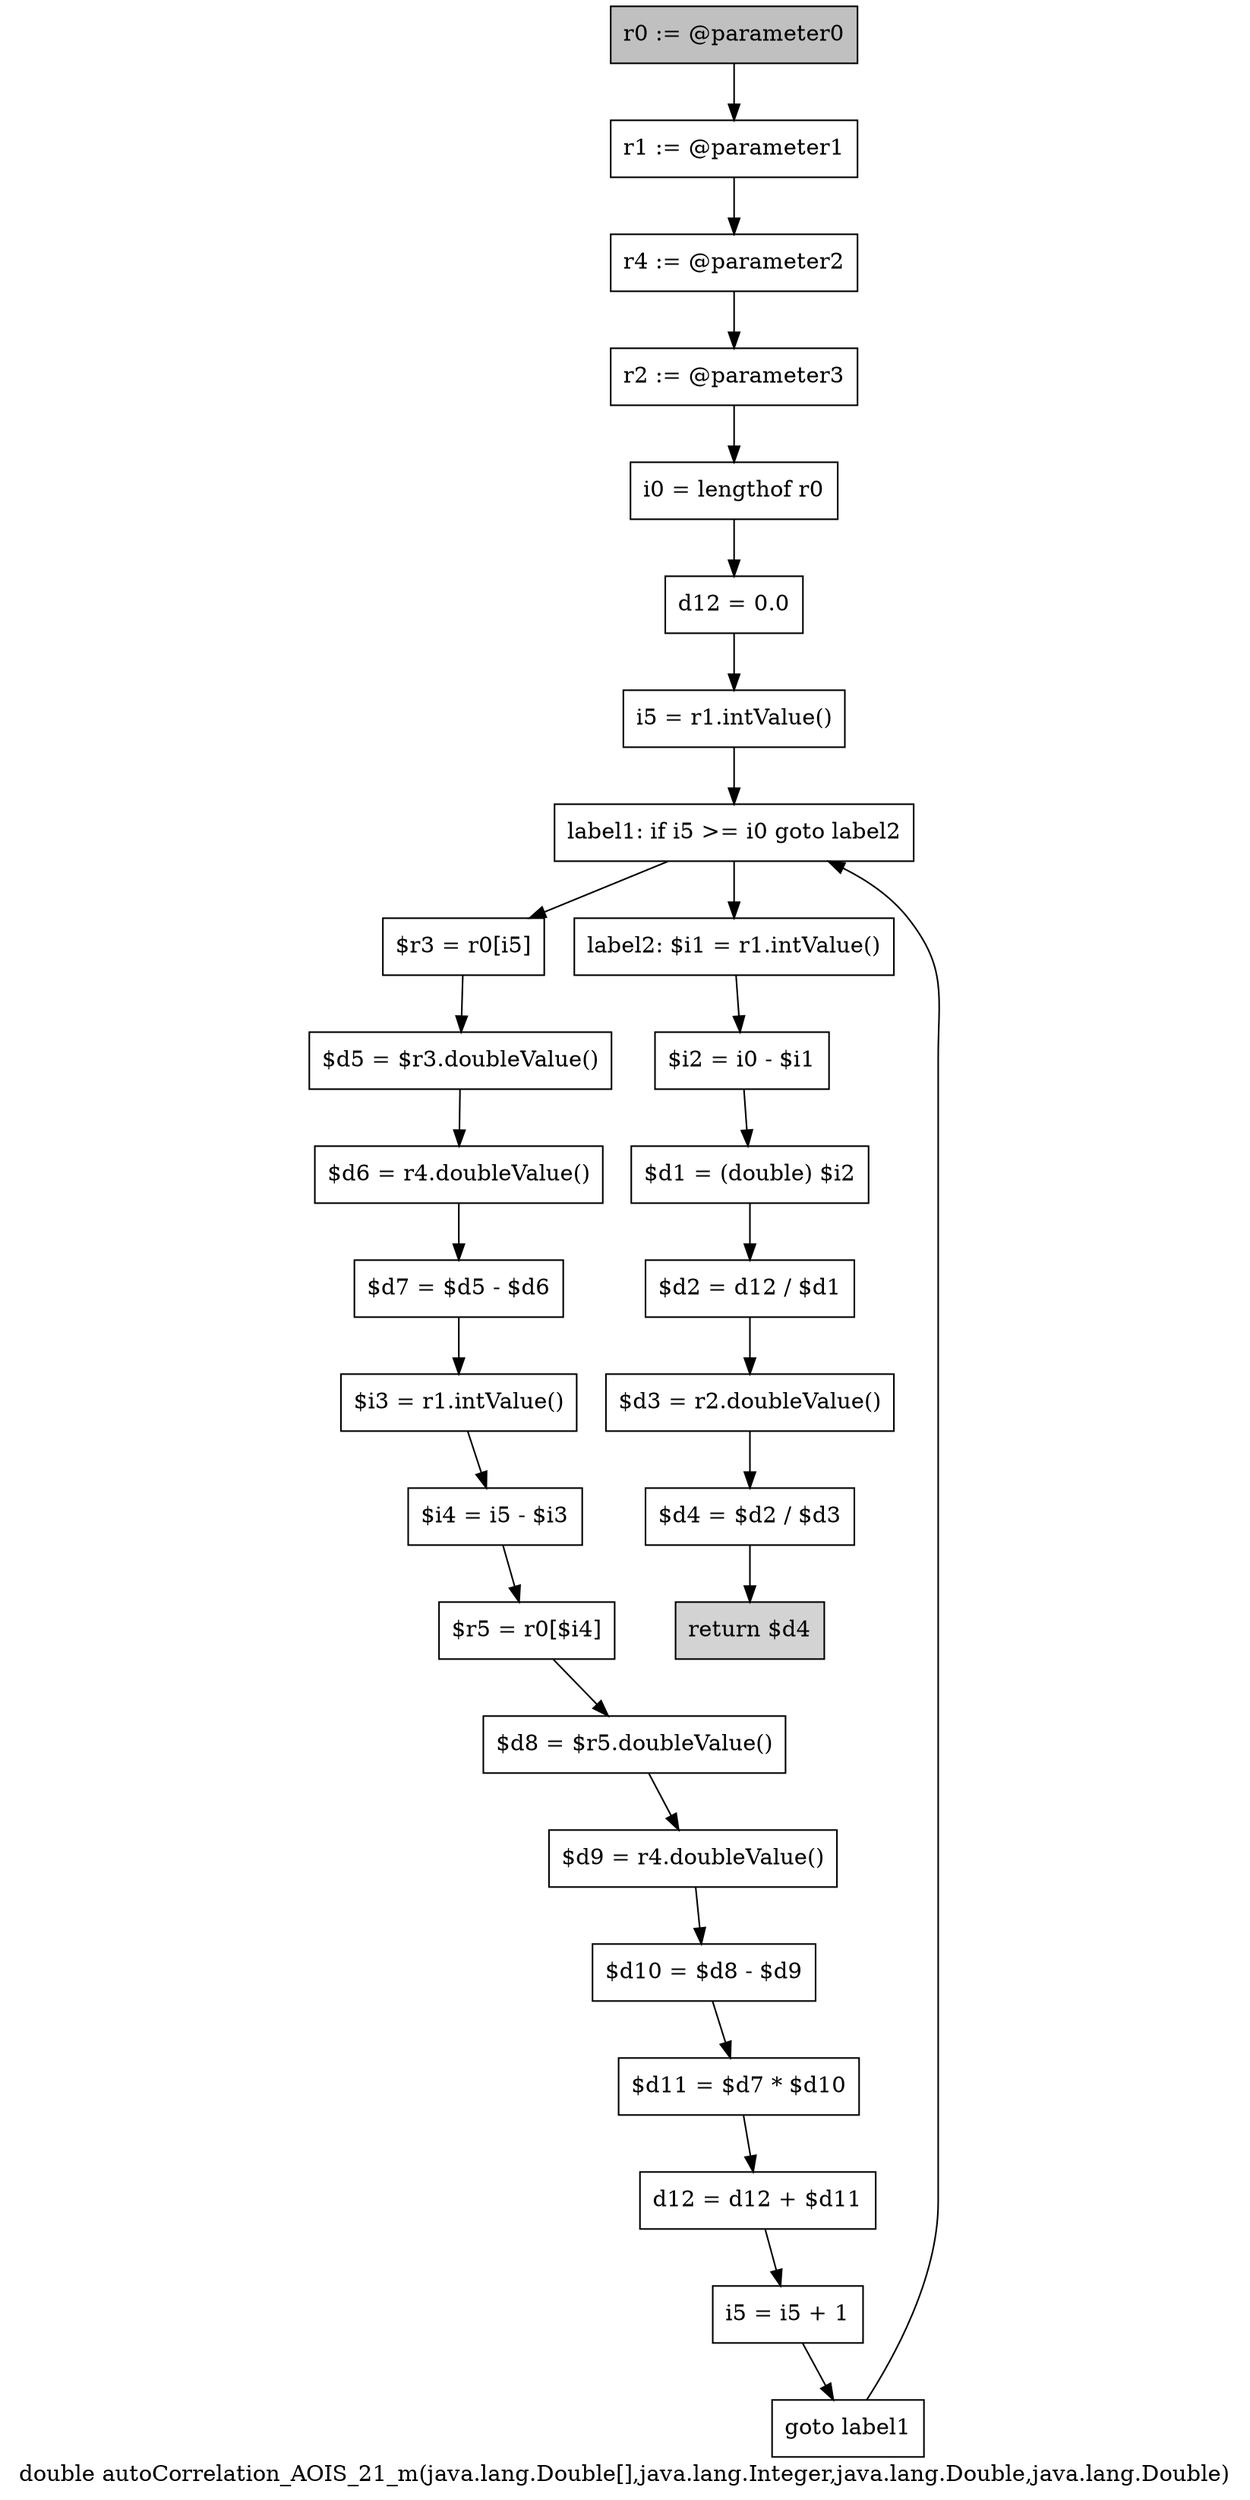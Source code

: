 digraph "double autoCorrelation_AOIS_21_m(java.lang.Double[],java.lang.Integer,java.lang.Double,java.lang.Double)" {
    label="double autoCorrelation_AOIS_21_m(java.lang.Double[],java.lang.Integer,java.lang.Double,java.lang.Double)";
    node [shape=box];
    "0" [style=filled,fillcolor=gray,label="r0 := @parameter0",];
    "1" [label="r1 := @parameter1",];
    "0"->"1";
    "2" [label="r4 := @parameter2",];
    "1"->"2";
    "3" [label="r2 := @parameter3",];
    "2"->"3";
    "4" [label="i0 = lengthof r0",];
    "3"->"4";
    "5" [label="d12 = 0.0",];
    "4"->"5";
    "6" [label="i5 = r1.intValue()",];
    "5"->"6";
    "7" [label="label1: if i5 >= i0 goto label2",];
    "6"->"7";
    "8" [label="$r3 = r0[i5]",];
    "7"->"8";
    "22" [label="label2: $i1 = r1.intValue()",];
    "7"->"22";
    "9" [label="$d5 = $r3.doubleValue()",];
    "8"->"9";
    "10" [label="$d6 = r4.doubleValue()",];
    "9"->"10";
    "11" [label="$d7 = $d5 - $d6",];
    "10"->"11";
    "12" [label="$i3 = r1.intValue()",];
    "11"->"12";
    "13" [label="$i4 = i5 - $i3",];
    "12"->"13";
    "14" [label="$r5 = r0[$i4]",];
    "13"->"14";
    "15" [label="$d8 = $r5.doubleValue()",];
    "14"->"15";
    "16" [label="$d9 = r4.doubleValue()",];
    "15"->"16";
    "17" [label="$d10 = $d8 - $d9",];
    "16"->"17";
    "18" [label="$d11 = $d7 * $d10",];
    "17"->"18";
    "19" [label="d12 = d12 + $d11",];
    "18"->"19";
    "20" [label="i5 = i5 + 1",];
    "19"->"20";
    "21" [label="goto label1",];
    "20"->"21";
    "21"->"7";
    "23" [label="$i2 = i0 - $i1",];
    "22"->"23";
    "24" [label="$d1 = (double) $i2",];
    "23"->"24";
    "25" [label="$d2 = d12 / $d1",];
    "24"->"25";
    "26" [label="$d3 = r2.doubleValue()",];
    "25"->"26";
    "27" [label="$d4 = $d2 / $d3",];
    "26"->"27";
    "28" [style=filled,fillcolor=lightgray,label="return $d4",];
    "27"->"28";
}

